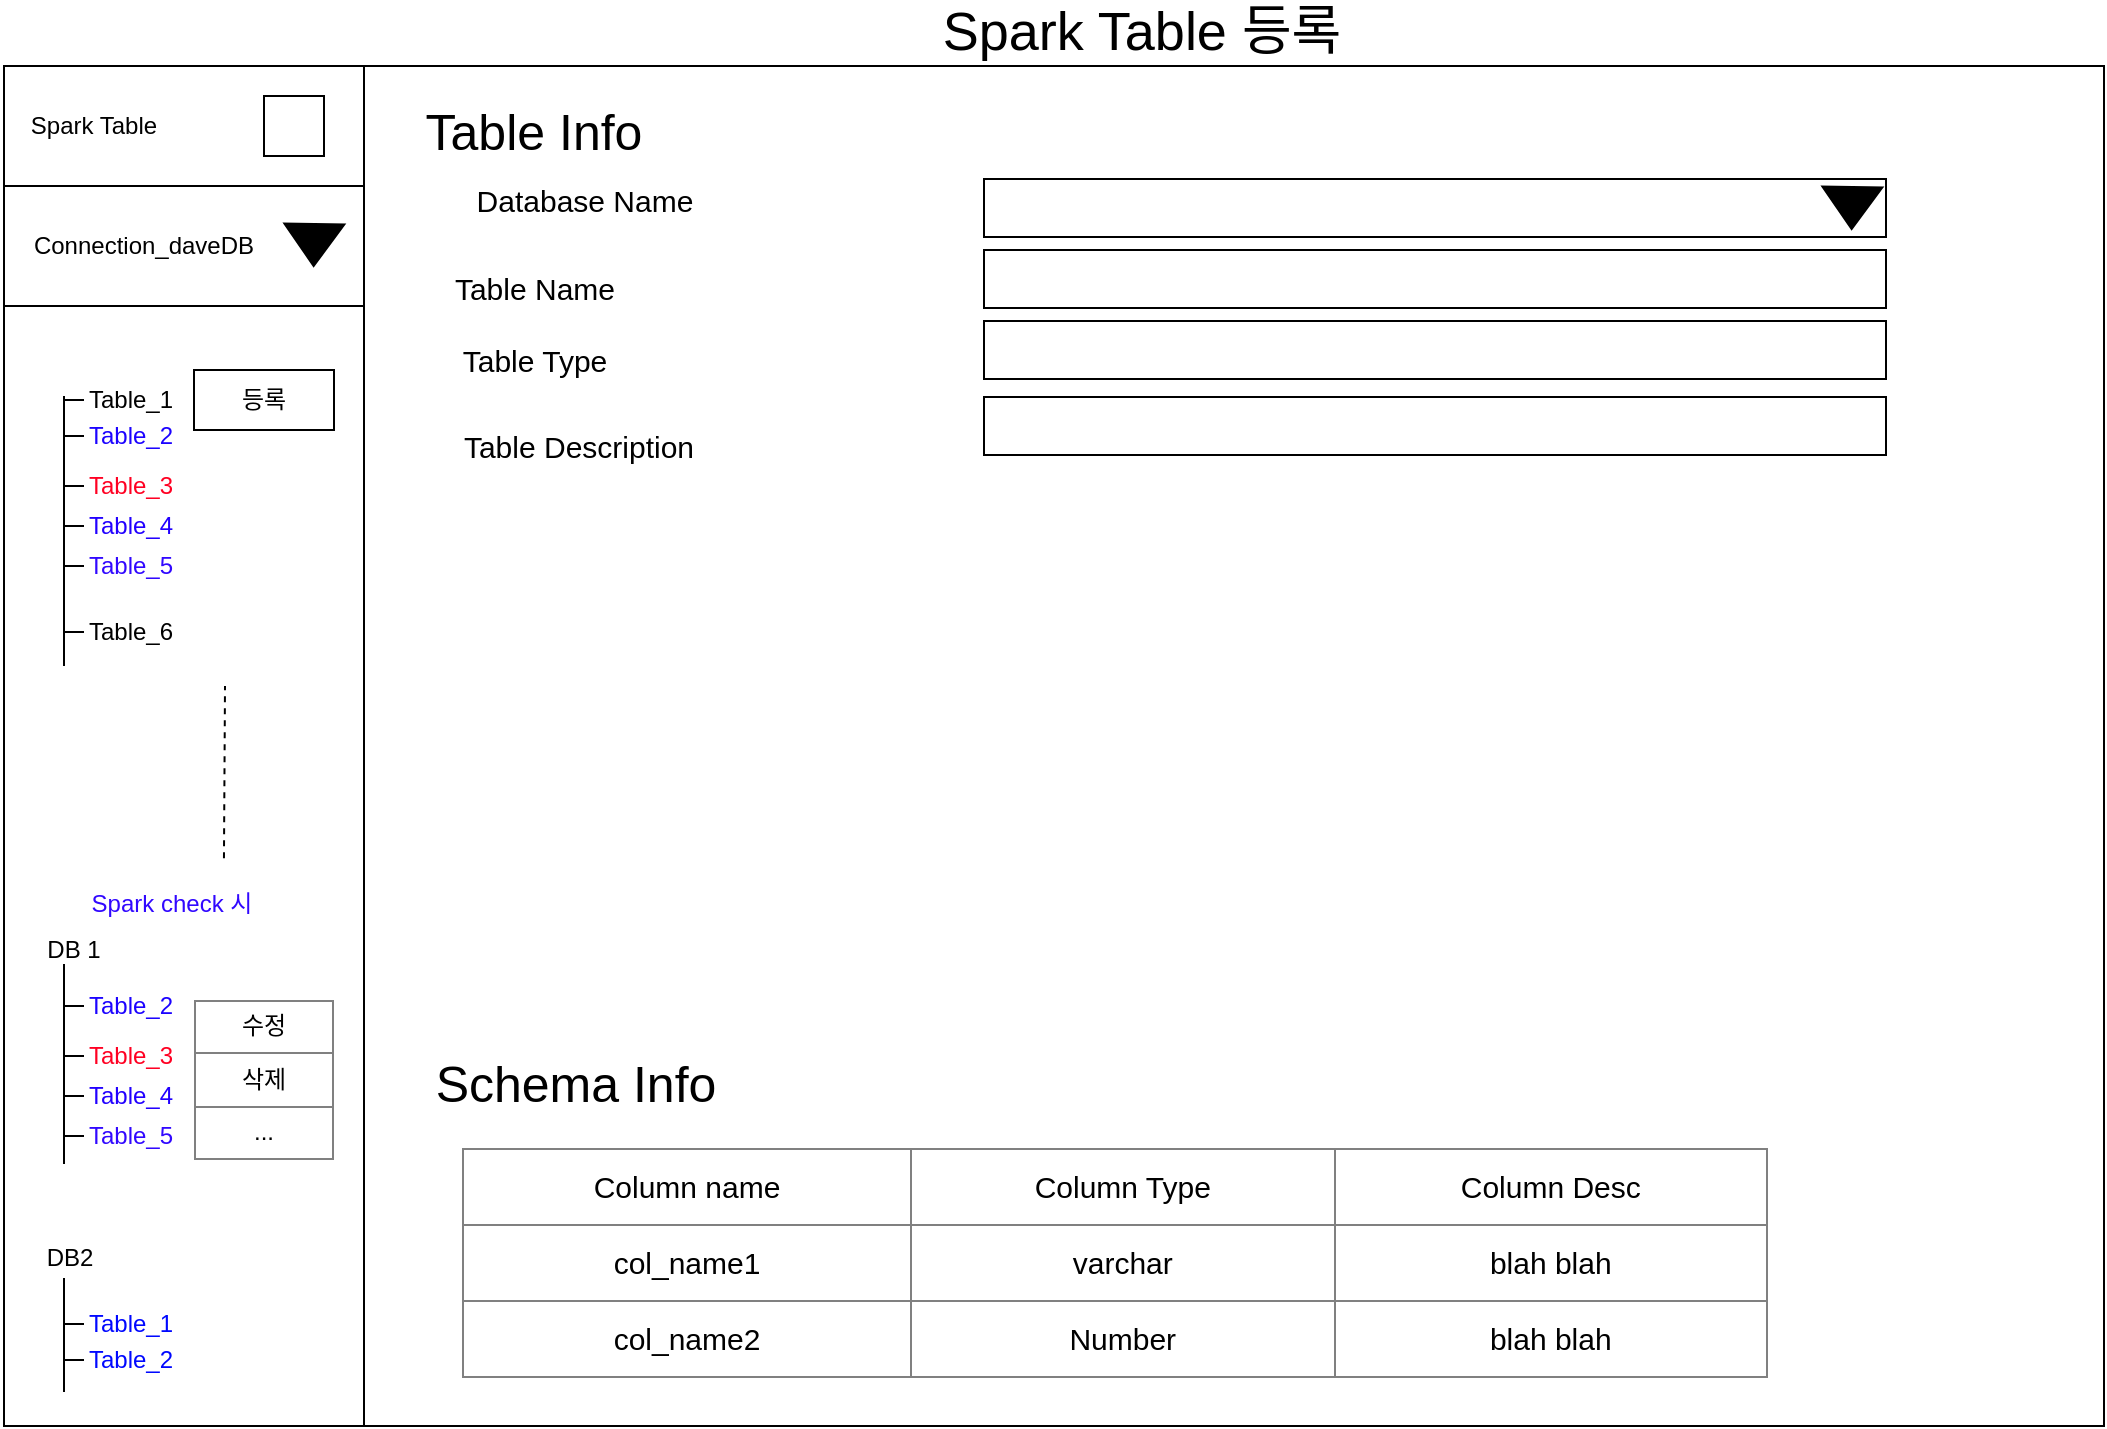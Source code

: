<mxfile version="11.0.8" type="github"><diagram id="VcOEksBGsvSi2wuD_pa8" name="페이지-1"><mxGraphModel dx="1422" dy="742" grid="1" gridSize="10" guides="1" tooltips="1" connect="1" arrows="1" fold="1" page="1" pageScale="1" pageWidth="1169" pageHeight="827" math="0" shadow="0"><root><mxCell id="0"/><mxCell id="1" parent="0"/><mxCell id="sy0kYTsCmBCCShmFYFWe-44" value="" style="rounded=0;whiteSpace=wrap;html=1;fillColor=#FFFFFF;" parent="1" vertex="1"><mxGeometry x="241" y="57" width="870" height="680" as="geometry"/></mxCell><mxCell id="sy0kYTsCmBCCShmFYFWe-46" value="&lt;font style=&quot;font-size: 25px&quot;&gt;Table Info&lt;/font&gt;" style="text;html=1;strokeColor=none;fillColor=none;align=center;verticalAlign=middle;whiteSpace=wrap;rounded=0;" parent="1" vertex="1"><mxGeometry x="261" y="78.5" width="130" height="20" as="geometry"/></mxCell><mxCell id="sy0kYTsCmBCCShmFYFWe-47" value="&lt;font style=&quot;font-size: 25px&quot;&gt;Schema Info&lt;/font&gt;" style="text;html=1;strokeColor=none;fillColor=none;align=center;verticalAlign=middle;whiteSpace=wrap;rounded=0;" parent="1" vertex="1"><mxGeometry x="262" y="555" width="170" height="20" as="geometry"/></mxCell><mxCell id="sy0kYTsCmBCCShmFYFWe-48" value="Table Name" style="text;html=1;strokeColor=none;fillColor=none;align=center;verticalAlign=middle;whiteSpace=wrap;rounded=0;fontSize=15;" parent="1" vertex="1"><mxGeometry x="273.5" y="158" width="105" height="20" as="geometry"/></mxCell><mxCell id="sy0kYTsCmBCCShmFYFWe-49" value="Table Description" style="text;html=1;strokeColor=none;fillColor=none;align=center;verticalAlign=middle;whiteSpace=wrap;rounded=0;fontSize=15;" parent="1" vertex="1"><mxGeometry x="266" y="237" width="165" height="20" as="geometry"/></mxCell><mxCell id="sy0kYTsCmBCCShmFYFWe-50" value="Database Name" style="text;html=1;strokeColor=none;fillColor=none;align=center;verticalAlign=middle;whiteSpace=wrap;rounded=0;fontSize=15;" parent="1" vertex="1"><mxGeometry x="273.5" y="113.5" width="155" height="20" as="geometry"/></mxCell><mxCell id="sy0kYTsCmBCCShmFYFWe-51" value="Table Type" style="text;html=1;strokeColor=none;fillColor=none;align=center;verticalAlign=middle;whiteSpace=wrap;rounded=0;fontSize=15;" parent="1" vertex="1"><mxGeometry x="273.5" y="193.5" width="105" height="20" as="geometry"/></mxCell><mxCell id="sy0kYTsCmBCCShmFYFWe-52" value="" style="rounded=0;whiteSpace=wrap;html=1;fillColor=#FFFFFF;" parent="1" vertex="1"><mxGeometry x="551" y="113.5" width="451" height="29" as="geometry"/></mxCell><mxCell id="sy0kYTsCmBCCShmFYFWe-53" value="" style="rounded=0;whiteSpace=wrap;html=1;fillColor=#FFFFFF;" parent="1" vertex="1"><mxGeometry x="551" y="149" width="451" height="29" as="geometry"/></mxCell><mxCell id="sy0kYTsCmBCCShmFYFWe-54" value="" style="rounded=0;whiteSpace=wrap;html=1;fillColor=#FFFFFF;" parent="1" vertex="1"><mxGeometry x="551" y="184.5" width="451" height="29" as="geometry"/></mxCell><mxCell id="sy0kYTsCmBCCShmFYFWe-55" value="" style="rounded=0;whiteSpace=wrap;html=1;fillColor=#FFFFFF;" parent="1" vertex="1"><mxGeometry x="551" y="222.5" width="451" height="29" as="geometry"/></mxCell><mxCell id="sy0kYTsCmBCCShmFYFWe-56" value="&lt;table border=&quot;1&quot; width=&quot;100%&quot; style=&quot;width: 100% ; height: 100% ; border-collapse: collapse&quot;&gt;&lt;tbody&gt;&lt;tr&gt;&lt;td align=&quot;center&quot;&gt;Column name&lt;/td&gt;&lt;td align=&quot;center&quot;&gt;Column Type&lt;br&gt;&lt;/td&gt;&lt;td align=&quot;center&quot;&gt;Column Desc&lt;br&gt;&lt;/td&gt;&lt;/tr&gt;&lt;tr&gt;&lt;td align=&quot;center&quot;&gt;col_name1&lt;/td&gt;&lt;td align=&quot;center&quot;&gt;varchar&lt;/td&gt;&lt;td align=&quot;center&quot;&gt;blah blah&lt;/td&gt;&lt;/tr&gt;&lt;tr&gt;&lt;td align=&quot;center&quot;&gt;col_name2&lt;/td&gt;&lt;td align=&quot;center&quot;&gt;Number&lt;/td&gt;&lt;td align=&quot;center&quot;&gt;blah blah&lt;/td&gt;&lt;/tr&gt;&lt;/tbody&gt;&lt;/table&gt;" style="text;html=1;strokeColor=none;fillColor=none;overflow=fill;fontSize=15;" parent="1" vertex="1"><mxGeometry x="290" y="598" width="653" height="115" as="geometry"/></mxCell><mxCell id="sy0kYTsCmBCCShmFYFWe-64" value="Spark Table 등록" style="text;html=1;strokeColor=none;fillColor=none;align=center;verticalAlign=middle;whiteSpace=wrap;rounded=0;fontSize=27;" parent="1" vertex="1"><mxGeometry x="270" y="30" width="720" height="20" as="geometry"/></mxCell><mxCell id="-uVNBVg0Fbe6H2lNlG3F-1" value="" style="rounded=0;whiteSpace=wrap;html=1;" vertex="1" parent="1"><mxGeometry x="61" y="177" width="180" height="560" as="geometry"/></mxCell><mxCell id="-uVNBVg0Fbe6H2lNlG3F-2" value="" style="rounded=0;whiteSpace=wrap;html=1;" vertex="1" parent="1"><mxGeometry x="61" y="117" width="180" height="60" as="geometry"/></mxCell><mxCell id="-uVNBVg0Fbe6H2lNlG3F-3" value="" style="verticalLabelPosition=bottom;verticalAlign=top;html=1;shape=mxgraph.basic.acute_triangle;dx=0.5;rotation=-179;fillColor=#000000;" vertex="1" parent="1"><mxGeometry x="201" y="136" width="30" height="21" as="geometry"/></mxCell><mxCell id="-uVNBVg0Fbe6H2lNlG3F-4" value="Connection_daveDB" style="text;html=1;strokeColor=none;fillColor=none;align=center;verticalAlign=middle;whiteSpace=wrap;rounded=0;" vertex="1" parent="1"><mxGeometry x="71" y="137" width="120" height="20" as="geometry"/></mxCell><mxCell id="-uVNBVg0Fbe6H2lNlG3F-5" value="" style="rounded=0;whiteSpace=wrap;html=1;" vertex="1" parent="1"><mxGeometry x="61" y="57" width="180" height="60" as="geometry"/></mxCell><mxCell id="-uVNBVg0Fbe6H2lNlG3F-6" value="Spark Table" style="text;html=1;strokeColor=none;fillColor=none;align=center;verticalAlign=middle;whiteSpace=wrap;rounded=0;" vertex="1" parent="1"><mxGeometry x="71" y="77" width="70" height="20" as="geometry"/></mxCell><mxCell id="-uVNBVg0Fbe6H2lNlG3F-7" value="" style="verticalLabelPosition=bottom;verticalAlign=top;html=1;shape=mxgraph.basic.rect;fillColor=#ffffff;fillColor2=none;strokeColor=#000000;strokeWidth=1;size=20;indent=5;" vertex="1" parent="1"><mxGeometry x="191" y="72" width="30" height="30" as="geometry"/></mxCell><mxCell id="-uVNBVg0Fbe6H2lNlG3F-8" value="" style="endArrow=none;html=1;" edge="1" parent="1"><mxGeometry width="50" height="50" relative="1" as="geometry"><mxPoint x="91" y="357" as="sourcePoint"/><mxPoint x="91" y="222" as="targetPoint"/></mxGeometry></mxCell><mxCell id="-uVNBVg0Fbe6H2lNlG3F-9" value="Table_1" style="text;html=1;strokeColor=none;fillColor=none;align=center;verticalAlign=middle;whiteSpace=wrap;rounded=0;" vertex="1" parent="1"><mxGeometry x="76.5" y="214" width="95" height="20" as="geometry"/></mxCell><mxCell id="-uVNBVg0Fbe6H2lNlG3F-10" value="" style="endArrow=none;html=1;" edge="1" parent="1"><mxGeometry width="50" height="50" relative="1" as="geometry"><mxPoint x="91" y="224" as="sourcePoint"/><mxPoint x="101" y="224" as="targetPoint"/></mxGeometry></mxCell><mxCell id="-uVNBVg0Fbe6H2lNlG3F-11" value="" style="endArrow=none;dashed=1;html=1;exitX=0.611;exitY=0.493;exitDx=0;exitDy=0;exitPerimeter=0;" edge="1" parent="1" source="-uVNBVg0Fbe6H2lNlG3F-1"><mxGeometry width="50" height="50" relative="1" as="geometry"><mxPoint x="121.5" y="417" as="sourcePoint"/><mxPoint x="171.5" y="367" as="targetPoint"/></mxGeometry></mxCell><mxCell id="-uVNBVg0Fbe6H2lNlG3F-12" value="등록" style="rounded=0;whiteSpace=wrap;html=1;fillColor=#FFFFFF;" vertex="1" parent="1"><mxGeometry x="156" y="209" width="70" height="30" as="geometry"/></mxCell><mxCell id="-uVNBVg0Fbe6H2lNlG3F-13" value="&lt;table border=&quot;1&quot; width=&quot;100%&quot; cellpadding=&quot;4&quot; style=&quot;width: 100% ; height: 100% ; border-collapse: collapse&quot;&gt;&lt;tbody&gt;&lt;tr&gt;&lt;th align=&quot;center&quot;&gt;&lt;span style=&quot;font-weight: normal&quot;&gt;수정&lt;/span&gt;&lt;/th&gt;&lt;/tr&gt;&lt;tr&gt;&lt;td align=&quot;center&quot;&gt;삭제&lt;/td&gt;&lt;/tr&gt;&lt;tr&gt;&lt;td align=&quot;center&quot;&gt;...&lt;/td&gt;&lt;/tr&gt;&lt;/tbody&gt;&lt;/table&gt;" style="text;html=1;strokeColor=none;fillColor=#FFFFFF;overflow=fill;" vertex="1" parent="1"><mxGeometry x="156" y="523.5" width="70" height="80" as="geometry"/></mxCell><mxCell id="-uVNBVg0Fbe6H2lNlG3F-14" value="" style="endArrow=none;html=1;" edge="1" parent="1"><mxGeometry width="50" height="50" relative="1" as="geometry"><mxPoint x="91" y="242" as="sourcePoint"/><mxPoint x="101" y="242" as="targetPoint"/></mxGeometry></mxCell><mxCell id="-uVNBVg0Fbe6H2lNlG3F-15" value="Table_2" style="text;html=1;strokeColor=none;fillColor=none;align=center;verticalAlign=middle;whiteSpace=wrap;rounded=0;fontColor=#1C03FF;" vertex="1" parent="1"><mxGeometry x="76.5" y="232" width="95" height="20" as="geometry"/></mxCell><mxCell id="-uVNBVg0Fbe6H2lNlG3F-16" value="" style="endArrow=none;html=1;" edge="1" parent="1"><mxGeometry width="50" height="50" relative="1" as="geometry"><mxPoint x="91" y="267" as="sourcePoint"/><mxPoint x="101" y="267" as="targetPoint"/></mxGeometry></mxCell><mxCell id="-uVNBVg0Fbe6H2lNlG3F-17" value="Table_3" style="text;html=1;strokeColor=none;fillColor=none;align=center;verticalAlign=middle;whiteSpace=wrap;rounded=0;fontColor=#FF0022;" vertex="1" parent="1"><mxGeometry x="76.5" y="257" width="95" height="20" as="geometry"/></mxCell><mxCell id="-uVNBVg0Fbe6H2lNlG3F-18" value="" style="endArrow=none;html=1;" edge="1" parent="1"><mxGeometry width="50" height="50" relative="1" as="geometry"><mxPoint x="91" y="287" as="sourcePoint"/><mxPoint x="101" y="287" as="targetPoint"/></mxGeometry></mxCell><mxCell id="-uVNBVg0Fbe6H2lNlG3F-19" value="Table_4" style="text;html=1;strokeColor=none;fillColor=none;align=center;verticalAlign=middle;whiteSpace=wrap;rounded=0;fontColor=#2200FF;" vertex="1" parent="1"><mxGeometry x="76.5" y="277" width="95" height="20" as="geometry"/></mxCell><mxCell id="-uVNBVg0Fbe6H2lNlG3F-20" value="" style="endArrow=none;html=1;" edge="1" parent="1"><mxGeometry width="50" height="50" relative="1" as="geometry"><mxPoint x="91" y="307" as="sourcePoint"/><mxPoint x="101" y="307" as="targetPoint"/></mxGeometry></mxCell><mxCell id="-uVNBVg0Fbe6H2lNlG3F-21" value="Table_5" style="text;html=1;strokeColor=none;fillColor=none;align=center;verticalAlign=middle;whiteSpace=wrap;rounded=0;fontColor=#3108FF;" vertex="1" parent="1"><mxGeometry x="76.5" y="297" width="95" height="20" as="geometry"/></mxCell><mxCell id="-uVNBVg0Fbe6H2lNlG3F-22" value="DB 1" style="text;html=1;strokeColor=none;fillColor=none;align=center;verticalAlign=middle;whiteSpace=wrap;rounded=0;" vertex="1" parent="1"><mxGeometry x="61" y="489" width="70" height="20" as="geometry"/></mxCell><mxCell id="-uVNBVg0Fbe6H2lNlG3F-23" value="" style="endArrow=none;html=1;" edge="1" parent="1"><mxGeometry width="50" height="50" relative="1" as="geometry"><mxPoint x="91" y="606" as="sourcePoint"/><mxPoint x="91" y="506" as="targetPoint"/></mxGeometry></mxCell><mxCell id="-uVNBVg0Fbe6H2lNlG3F-24" value="" style="endArrow=none;html=1;" edge="1" parent="1"><mxGeometry width="50" height="50" relative="1" as="geometry"><mxPoint x="91" y="527" as="sourcePoint"/><mxPoint x="101" y="527" as="targetPoint"/></mxGeometry></mxCell><mxCell id="-uVNBVg0Fbe6H2lNlG3F-25" value="" style="endArrow=none;html=1;" edge="1" parent="1"><mxGeometry width="50" height="50" relative="1" as="geometry"><mxPoint x="91" y="552" as="sourcePoint"/><mxPoint x="101" y="552" as="targetPoint"/></mxGeometry></mxCell><mxCell id="-uVNBVg0Fbe6H2lNlG3F-26" value="" style="endArrow=none;html=1;" edge="1" parent="1"><mxGeometry width="50" height="50" relative="1" as="geometry"><mxPoint x="91" y="572" as="sourcePoint"/><mxPoint x="101" y="572" as="targetPoint"/></mxGeometry></mxCell><mxCell id="-uVNBVg0Fbe6H2lNlG3F-27" value="" style="endArrow=none;html=1;" edge="1" parent="1"><mxGeometry width="50" height="50" relative="1" as="geometry"><mxPoint x="91" y="592" as="sourcePoint"/><mxPoint x="101" y="592" as="targetPoint"/></mxGeometry></mxCell><mxCell id="-uVNBVg0Fbe6H2lNlG3F-28" value="Table_2" style="text;html=1;strokeColor=none;fillColor=none;align=center;verticalAlign=middle;whiteSpace=wrap;rounded=0;fontColor=#1C03FF;" vertex="1" parent="1"><mxGeometry x="76.5" y="517" width="95" height="20" as="geometry"/></mxCell><mxCell id="-uVNBVg0Fbe6H2lNlG3F-29" value="Table_3" style="text;html=1;strokeColor=none;fillColor=none;align=center;verticalAlign=middle;whiteSpace=wrap;rounded=0;fontColor=#FF0022;" vertex="1" parent="1"><mxGeometry x="76.5" y="542" width="95" height="20" as="geometry"/></mxCell><mxCell id="-uVNBVg0Fbe6H2lNlG3F-30" value="Table_4" style="text;html=1;strokeColor=none;fillColor=none;align=center;verticalAlign=middle;whiteSpace=wrap;rounded=0;fontColor=#2200FF;" vertex="1" parent="1"><mxGeometry x="76.5" y="562" width="95" height="20" as="geometry"/></mxCell><mxCell id="-uVNBVg0Fbe6H2lNlG3F-31" value="Table_5" style="text;html=1;strokeColor=none;fillColor=none;align=center;verticalAlign=middle;whiteSpace=wrap;rounded=0;fontColor=#3108FF;" vertex="1" parent="1"><mxGeometry x="76.5" y="582" width="95" height="20" as="geometry"/></mxCell><mxCell id="-uVNBVg0Fbe6H2lNlG3F-32" value="Spark check 시" style="text;html=1;strokeColor=none;fillColor=none;align=center;verticalAlign=middle;whiteSpace=wrap;rounded=0;fontColor=#3108FF;" vertex="1" parent="1"><mxGeometry x="100" y="466" width="90" height="20" as="geometry"/></mxCell><mxCell id="-uVNBVg0Fbe6H2lNlG3F-33" value="Table_6" style="text;html=1;strokeColor=none;fillColor=none;align=center;verticalAlign=middle;whiteSpace=wrap;rounded=0;" vertex="1" parent="1"><mxGeometry x="76.5" y="330" width="95" height="20" as="geometry"/></mxCell><mxCell id="-uVNBVg0Fbe6H2lNlG3F-34" value="" style="endArrow=none;html=1;" edge="1" parent="1"><mxGeometry width="50" height="50" relative="1" as="geometry"><mxPoint x="91" y="340" as="sourcePoint"/><mxPoint x="101" y="340" as="targetPoint"/></mxGeometry></mxCell><mxCell id="-uVNBVg0Fbe6H2lNlG3F-35" value="DB2" style="text;html=1;strokeColor=none;fillColor=none;align=center;verticalAlign=middle;whiteSpace=wrap;rounded=0;" vertex="1" parent="1"><mxGeometry x="59" y="643" width="70" height="20" as="geometry"/></mxCell><mxCell id="-uVNBVg0Fbe6H2lNlG3F-36" value="" style="endArrow=none;html=1;" edge="1" parent="1"><mxGeometry width="50" height="50" relative="1" as="geometry"><mxPoint x="91" y="720" as="sourcePoint"/><mxPoint x="91" y="663" as="targetPoint"/></mxGeometry></mxCell><mxCell id="-uVNBVg0Fbe6H2lNlG3F-37" value="" style="endArrow=none;html=1;" edge="1" parent="1"><mxGeometry width="50" height="50" relative="1" as="geometry"><mxPoint x="91" y="686" as="sourcePoint"/><mxPoint x="101" y="686" as="targetPoint"/></mxGeometry></mxCell><mxCell id="-uVNBVg0Fbe6H2lNlG3F-38" value="" style="endArrow=none;html=1;" edge="1" parent="1"><mxGeometry width="50" height="50" relative="1" as="geometry"><mxPoint x="91" y="704" as="sourcePoint"/><mxPoint x="101" y="704" as="targetPoint"/></mxGeometry></mxCell><mxCell id="-uVNBVg0Fbe6H2lNlG3F-39" value="Table_1" style="text;html=1;strokeColor=none;fillColor=none;align=center;verticalAlign=middle;whiteSpace=wrap;rounded=0;fontColor=#0008FF;" vertex="1" parent="1"><mxGeometry x="76.5" y="676" width="95" height="20" as="geometry"/></mxCell><mxCell id="-uVNBVg0Fbe6H2lNlG3F-40" value="Table_2" style="text;html=1;strokeColor=none;fillColor=none;align=center;verticalAlign=middle;whiteSpace=wrap;rounded=0;fontColor=#0008FF;" vertex="1" parent="1"><mxGeometry x="76.5" y="694" width="95" height="20" as="geometry"/></mxCell><mxCell id="-uVNBVg0Fbe6H2lNlG3F-42" value="" style="verticalLabelPosition=bottom;verticalAlign=top;html=1;shape=mxgraph.basic.acute_triangle;dx=0.5;rotation=-179;fillColor=#000000;" vertex="1" parent="1"><mxGeometry x="970" y="117.5" width="30" height="21" as="geometry"/></mxCell></root></mxGraphModel></diagram></mxfile>
